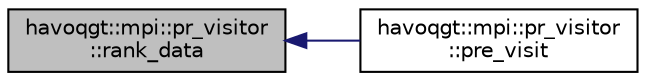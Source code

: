 digraph "havoqgt::mpi::pr_visitor::rank_data"
{
  edge [fontname="Helvetica",fontsize="10",labelfontname="Helvetica",labelfontsize="10"];
  node [fontname="Helvetica",fontsize="10",shape=record];
  rankdir="LR";
  Node1 [label="havoqgt::mpi::pr_visitor\l::rank_data",height=0.2,width=0.4,color="black", fillcolor="grey75", style="filled", fontcolor="black"];
  Node1 -> Node2 [dir="back",color="midnightblue",fontsize="10",style="solid",fontname="Helvetica"];
  Node2 [label="havoqgt::mpi::pr_visitor\l::pre_visit",height=0.2,width=0.4,color="black", fillcolor="white", style="filled",URL="$classhavoqgt_1_1mpi_1_1pr__visitor.html#a8b816a3f5cfafe48ae2becedd6eb6750"];
}
